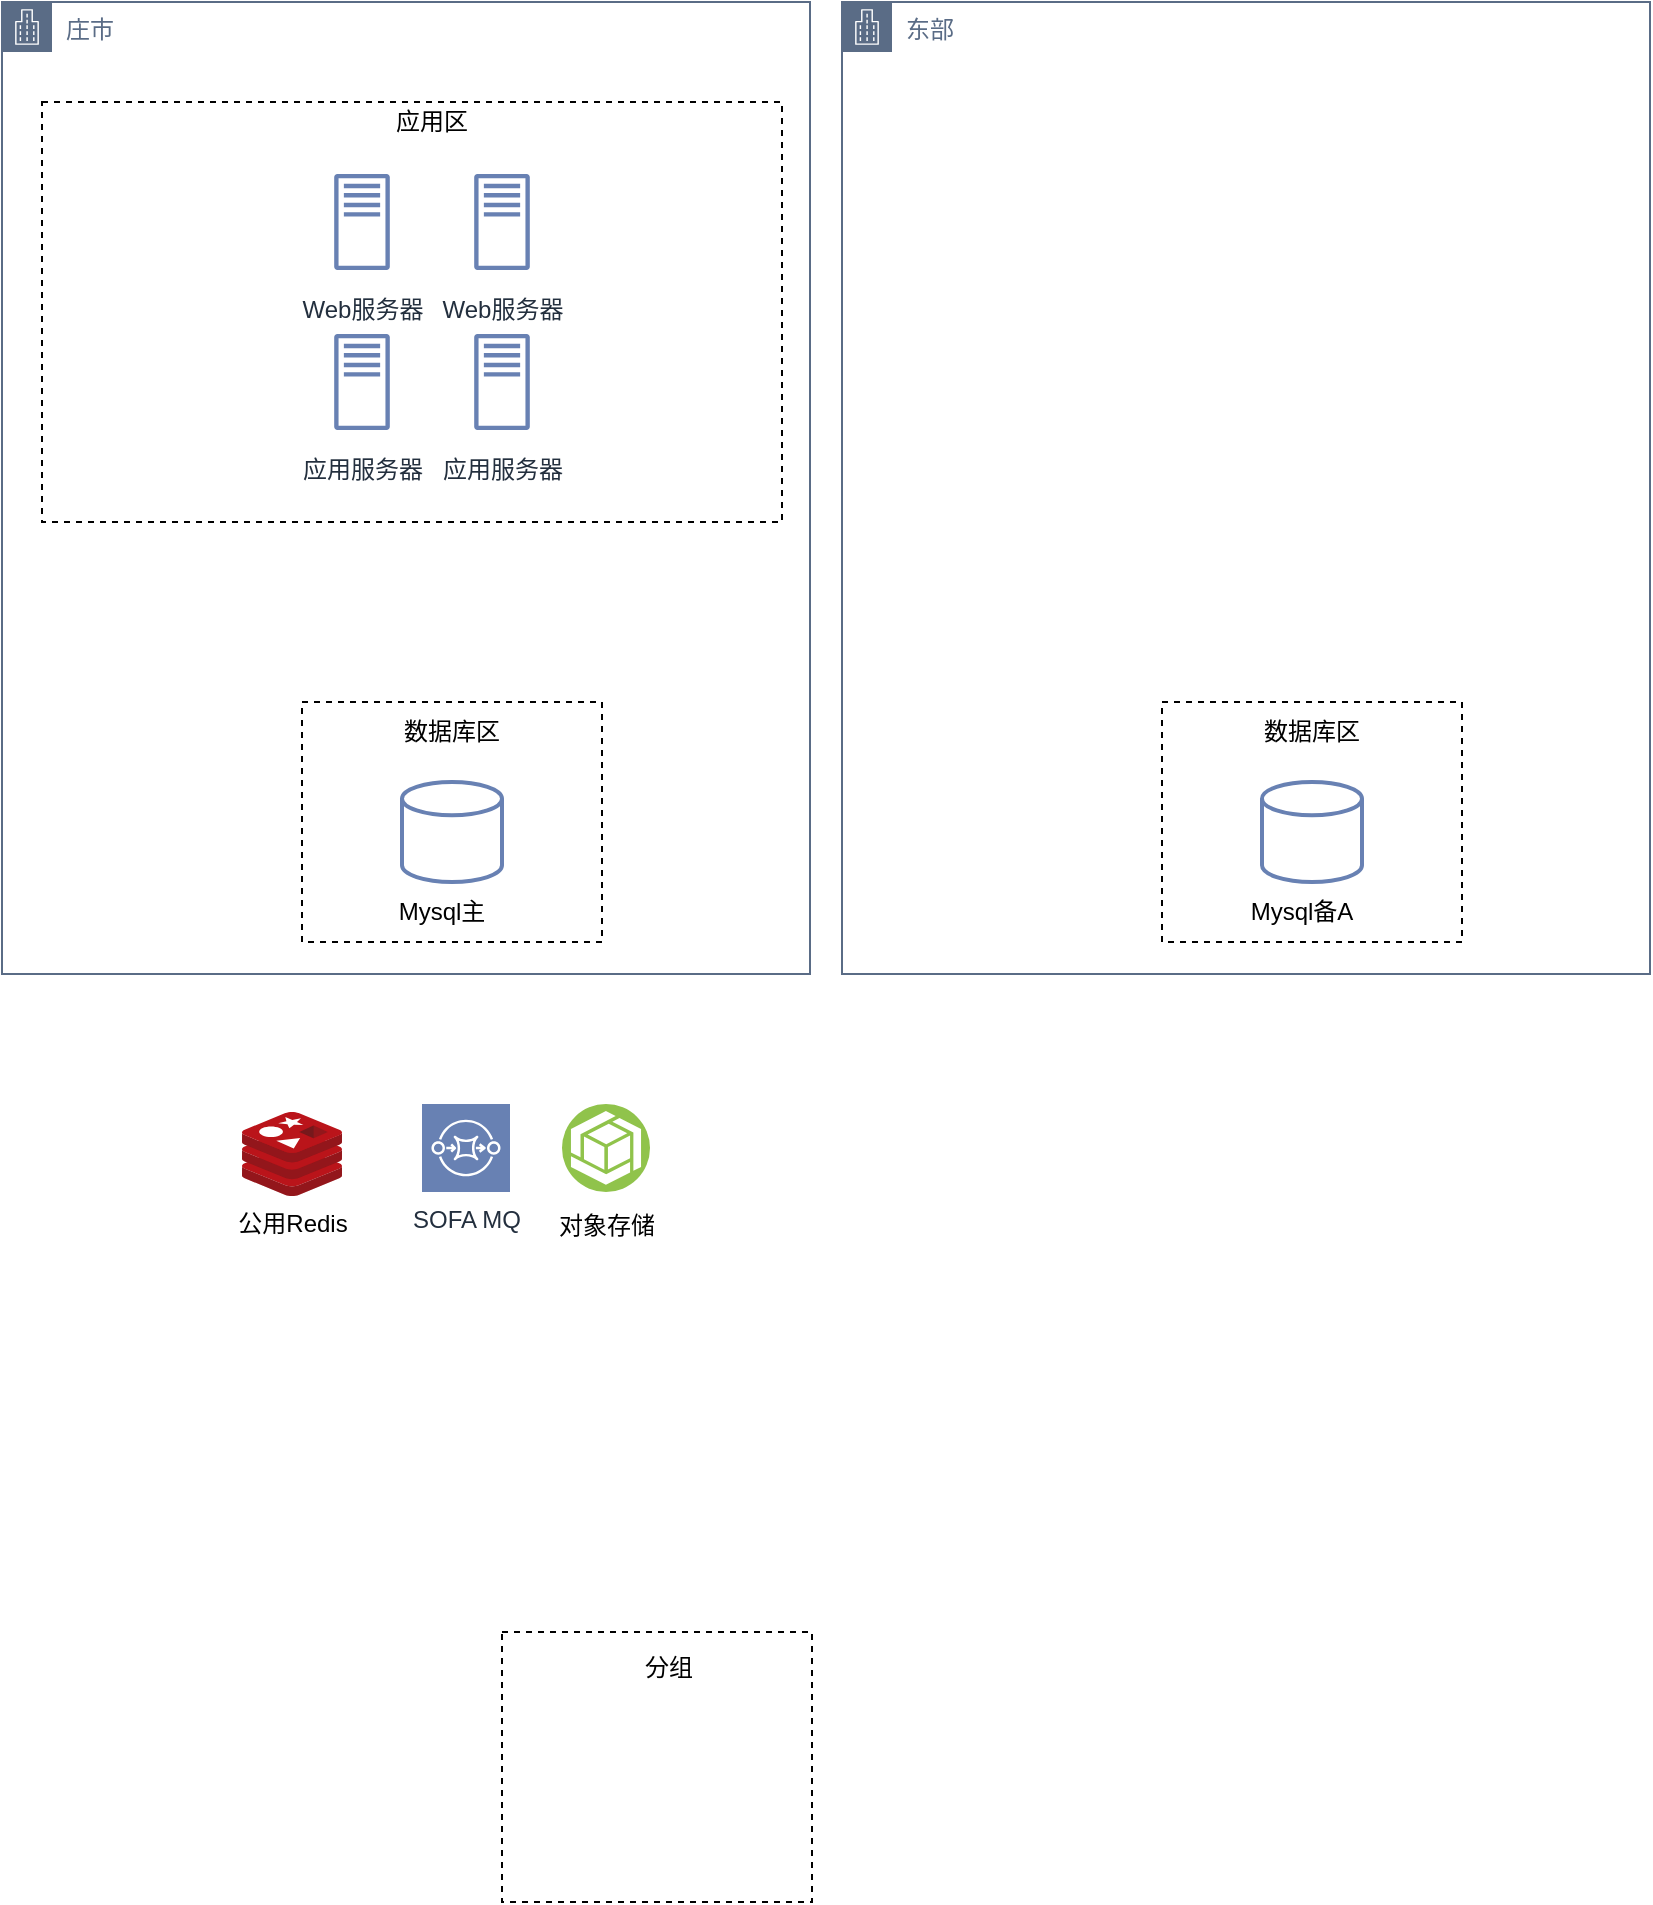 <mxfile version="20.2.3" type="github">
  <diagram id="CcIM93JlUoaoU_YlzvHH" name="第 1 页">
    <mxGraphModel dx="1026" dy="536" grid="1" gridSize="10" guides="1" tooltips="1" connect="1" arrows="1" fold="1" page="1" pageScale="1" pageWidth="827" pageHeight="1169" math="0" shadow="0">
      <root>
        <mxCell id="0" />
        <mxCell id="1" parent="0" />
        <mxCell id="viYdmMyLKB6Rh_eZadXJ-28" value="庄市" style="points=[[0,0],[0.25,0],[0.5,0],[0.75,0],[1,0],[1,0.25],[1,0.5],[1,0.75],[1,1],[0.75,1],[0.5,1],[0.25,1],[0,1],[0,0.75],[0,0.5],[0,0.25]];outlineConnect=0;gradientColor=none;html=1;whiteSpace=wrap;fontSize=12;fontStyle=0;shape=mxgraph.aws4.group;grIcon=mxgraph.aws4.group_corporate_data_center;strokeColor=#5A6C86;fillColor=none;verticalAlign=top;align=left;spacingLeft=30;fontColor=#5A6C86;dashed=0;container=1;pointerEvents=0;collapsible=0;recursiveResize=0;" parent="1" vertex="1">
          <mxGeometry x="120" y="175" width="404" height="486" as="geometry" />
        </mxCell>
        <mxCell id="viYdmMyLKB6Rh_eZadXJ-80" value="应用服务器" style="sketch=0;outlineConnect=0;fontColor=#232F3E;gradientColor=none;strokeColor=#6881B3;fillColor=#ffffff;dashed=0;verticalLabelPosition=bottom;verticalAlign=top;align=center;html=1;fontSize=12;fontStyle=0;aspect=fixed;shape=mxgraph.aws4.resourceIcon;resIcon=mxgraph.aws4.traditional_server;" parent="viYdmMyLKB6Rh_eZadXJ-28" vertex="1">
          <mxGeometry x="150" y="160" width="60" height="60" as="geometry" />
        </mxCell>
        <mxCell id="CV1-Nt1nDM4ZvjUMffHP-8" value="应用服务器" style="sketch=0;outlineConnect=0;fontColor=#232F3E;gradientColor=none;strokeColor=#6881B3;fillColor=#ffffff;dashed=0;verticalLabelPosition=bottom;verticalAlign=top;align=center;html=1;fontSize=12;fontStyle=0;aspect=fixed;shape=mxgraph.aws4.resourceIcon;resIcon=mxgraph.aws4.traditional_server;" vertex="1" parent="viYdmMyLKB6Rh_eZadXJ-28">
          <mxGeometry x="220" y="160" width="60" height="60" as="geometry" />
        </mxCell>
        <mxCell id="CV1-Nt1nDM4ZvjUMffHP-16" value="Web服务器" style="sketch=0;outlineConnect=0;fontColor=#232F3E;gradientColor=none;strokeColor=#6881B3;fillColor=#ffffff;dashed=0;verticalLabelPosition=bottom;verticalAlign=top;align=center;html=1;fontSize=12;fontStyle=0;aspect=fixed;shape=mxgraph.aws4.resourceIcon;resIcon=mxgraph.aws4.traditional_server;" vertex="1" parent="viYdmMyLKB6Rh_eZadXJ-28">
          <mxGeometry x="150" y="80" width="60" height="60" as="geometry" />
        </mxCell>
        <mxCell id="CV1-Nt1nDM4ZvjUMffHP-17" value="Web服务器" style="sketch=0;outlineConnect=0;fontColor=#232F3E;gradientColor=none;strokeColor=#6881B3;fillColor=#ffffff;dashed=0;verticalLabelPosition=bottom;verticalAlign=top;align=center;html=1;fontSize=12;fontStyle=0;aspect=fixed;shape=mxgraph.aws4.resourceIcon;resIcon=mxgraph.aws4.traditional_server;" vertex="1" parent="viYdmMyLKB6Rh_eZadXJ-28">
          <mxGeometry x="220" y="80" width="60" height="60" as="geometry" />
        </mxCell>
        <mxCell id="CV1-Nt1nDM4ZvjUMffHP-20" value="" style="group;fontColor=#000000;fillColor=none;gradientColor=none;" vertex="1" connectable="0" parent="viYdmMyLKB6Rh_eZadXJ-28">
          <mxGeometry x="20" y="60" width="370" height="200" as="geometry" />
        </mxCell>
        <mxCell id="CV1-Nt1nDM4ZvjUMffHP-21" value="" style="rounded=0;whiteSpace=wrap;html=1;fontSize=12;fontColor=#000000;fillColor=none;dashed=1;align=center;" vertex="1" parent="CV1-Nt1nDM4ZvjUMffHP-20">
          <mxGeometry y="-10" width="370" height="210" as="geometry" />
        </mxCell>
        <mxCell id="CV1-Nt1nDM4ZvjUMffHP-2" value="" style="group" vertex="1" connectable="0" parent="viYdmMyLKB6Rh_eZadXJ-28">
          <mxGeometry x="190" y="390" width="110" height="90" as="geometry" />
        </mxCell>
        <mxCell id="viYdmMyLKB6Rh_eZadXJ-81" value="" style="strokeWidth=2;html=1;shape=mxgraph.flowchart.database;whiteSpace=wrap;fillColor=#FFFFFF;strokeColor=#6881B3;" parent="CV1-Nt1nDM4ZvjUMffHP-2" vertex="1">
          <mxGeometry x="10" width="50" height="50" as="geometry" />
        </mxCell>
        <mxCell id="CV1-Nt1nDM4ZvjUMffHP-1" value="Mysql主" style="text;html=1;strokeColor=none;fillColor=none;align=center;verticalAlign=middle;whiteSpace=wrap;rounded=0;" vertex="1" parent="CV1-Nt1nDM4ZvjUMffHP-2">
          <mxGeometry y="50" width="60" height="30" as="geometry" />
        </mxCell>
        <mxCell id="CV1-Nt1nDM4ZvjUMffHP-37" value="" style="group" vertex="1" connectable="0" parent="CV1-Nt1nDM4ZvjUMffHP-2">
          <mxGeometry x="-40" y="-40" width="150" height="130" as="geometry" />
        </mxCell>
        <mxCell id="CV1-Nt1nDM4ZvjUMffHP-34" value="" style="group;fontColor=#000000;fillColor=none;gradientColor=none;" vertex="1" connectable="0" parent="CV1-Nt1nDM4ZvjUMffHP-37">
          <mxGeometry y="10" width="150" height="110" as="geometry" />
        </mxCell>
        <mxCell id="CV1-Nt1nDM4ZvjUMffHP-35" value="" style="rounded=0;whiteSpace=wrap;html=1;fontSize=12;fontColor=#000000;fillColor=none;dashed=1;align=center;" vertex="1" parent="CV1-Nt1nDM4ZvjUMffHP-34">
          <mxGeometry y="-10" width="150" height="120" as="geometry" />
        </mxCell>
        <mxCell id="CV1-Nt1nDM4ZvjUMffHP-36" value="数据库区" style="text;html=1;strokeColor=none;fillColor=none;align=center;verticalAlign=middle;whiteSpace=wrap;rounded=0;dashed=1;fontSize=12;fontColor=#000000;" vertex="1" parent="CV1-Nt1nDM4ZvjUMffHP-37">
          <mxGeometry x="30" width="90" height="30" as="geometry" />
        </mxCell>
        <mxCell id="viYdmMyLKB6Rh_eZadXJ-29" value="东部" style="points=[[0,0],[0.25,0],[0.5,0],[0.75,0],[1,0],[1,0.25],[1,0.5],[1,0.75],[1,1],[0.75,1],[0.5,1],[0.25,1],[0,1],[0,0.75],[0,0.5],[0,0.25]];outlineConnect=0;gradientColor=none;html=1;whiteSpace=wrap;fontSize=12;fontStyle=0;shape=mxgraph.aws4.group;grIcon=mxgraph.aws4.group_corporate_data_center;strokeColor=#5A6C86;fillColor=none;verticalAlign=top;align=left;spacingLeft=30;fontColor=#5A6C86;dashed=0;container=1;pointerEvents=0;collapsible=0;recursiveResize=0;" parent="1" vertex="1">
          <mxGeometry x="540" y="175" width="404" height="486" as="geometry" />
        </mxCell>
        <mxCell id="CV1-Nt1nDM4ZvjUMffHP-23" value="" style="group" vertex="1" connectable="0" parent="viYdmMyLKB6Rh_eZadXJ-29">
          <mxGeometry x="200" y="390" width="60" height="80" as="geometry" />
        </mxCell>
        <mxCell id="CV1-Nt1nDM4ZvjUMffHP-24" value="" style="strokeWidth=2;html=1;shape=mxgraph.flowchart.database;whiteSpace=wrap;fillColor=#FFFFFF;strokeColor=#6881B3;" vertex="1" parent="CV1-Nt1nDM4ZvjUMffHP-23">
          <mxGeometry x="10" width="50" height="50" as="geometry" />
        </mxCell>
        <mxCell id="CV1-Nt1nDM4ZvjUMffHP-25" value="Mysql备A" style="text;html=1;strokeColor=none;fillColor=none;align=center;verticalAlign=middle;whiteSpace=wrap;rounded=0;" vertex="1" parent="CV1-Nt1nDM4ZvjUMffHP-23">
          <mxGeometry y="50" width="60" height="30" as="geometry" />
        </mxCell>
        <mxCell id="CV1-Nt1nDM4ZvjUMffHP-45" value="" style="group" vertex="1" connectable="0" parent="viYdmMyLKB6Rh_eZadXJ-29">
          <mxGeometry x="160" y="350" width="150" height="130" as="geometry" />
        </mxCell>
        <mxCell id="CV1-Nt1nDM4ZvjUMffHP-46" value="" style="group;fontColor=#000000;fillColor=none;gradientColor=none;" vertex="1" connectable="0" parent="CV1-Nt1nDM4ZvjUMffHP-45">
          <mxGeometry y="10" width="150" height="110" as="geometry" />
        </mxCell>
        <mxCell id="CV1-Nt1nDM4ZvjUMffHP-47" value="" style="rounded=0;whiteSpace=wrap;html=1;fontSize=12;fontColor=#000000;fillColor=none;dashed=1;align=center;" vertex="1" parent="CV1-Nt1nDM4ZvjUMffHP-46">
          <mxGeometry y="-10" width="150" height="120" as="geometry" />
        </mxCell>
        <mxCell id="CV1-Nt1nDM4ZvjUMffHP-48" value="数据库区" style="text;html=1;strokeColor=none;fillColor=none;align=center;verticalAlign=middle;whiteSpace=wrap;rounded=0;dashed=1;fontSize=12;fontColor=#000000;" vertex="1" parent="CV1-Nt1nDM4ZvjUMffHP-45">
          <mxGeometry x="30" width="90" height="30" as="geometry" />
        </mxCell>
        <mxCell id="CV1-Nt1nDM4ZvjUMffHP-4" value="公用Redis" style="sketch=0;aspect=fixed;html=1;points=[];align=center;image;fontSize=12;image=img/lib/mscae/Cache_Redis_Product.svg;fillColor=#6881B3;" vertex="1" parent="1">
          <mxGeometry x="240" y="730" width="50" height="42" as="geometry" />
        </mxCell>
        <mxCell id="CV1-Nt1nDM4ZvjUMffHP-5" value="SOFA MQ" style="sketch=0;points=[[0,0,0],[0.25,0,0],[0.5,0,0],[0.75,0,0],[1,0,0],[0,1,0],[0.25,1,0],[0.5,1,0],[0.75,1,0],[1,1,0],[0,0.25,0],[0,0.5,0],[0,0.75,0],[1,0.25,0],[1,0.5,0],[1,0.75,0]];outlineConnect=0;fontColor=#232F3E;gradientColor=none;gradientDirection=north;fillColor=#6881B3;strokeColor=#ffffff;dashed=0;verticalLabelPosition=bottom;verticalAlign=top;align=center;html=1;fontSize=12;fontStyle=0;aspect=fixed;shape=mxgraph.aws4.resourceIcon;resIcon=mxgraph.aws4.sqs;" vertex="1" parent="1">
          <mxGeometry x="330" y="726" width="44" height="44" as="geometry" />
        </mxCell>
        <mxCell id="CV1-Nt1nDM4ZvjUMffHP-6" value="&lt;font color=&quot;#000000&quot;&gt;对象存储&lt;/font&gt;" style="aspect=fixed;perimeter=ellipsePerimeter;html=1;align=center;shadow=0;dashed=0;fontColor=#4277BB;labelBackgroundColor=#ffffff;fontSize=12;spacingTop=3;image;image=img/lib/ibm/vpc/ObjectStorage.svg;fillColor=#6881B3;gradientColor=none;" vertex="1" parent="1">
          <mxGeometry x="400" y="726" width="44" height="44" as="geometry" />
        </mxCell>
        <mxCell id="CV1-Nt1nDM4ZvjUMffHP-13" value="" style="group;fontColor=#000000;fillColor=none;gradientColor=none;" vertex="1" connectable="0" parent="1">
          <mxGeometry x="370" y="990" width="155" height="135" as="geometry" />
        </mxCell>
        <mxCell id="CV1-Nt1nDM4ZvjUMffHP-14" value="" style="rounded=0;whiteSpace=wrap;html=1;fontSize=12;fontColor=#000000;fillColor=none;dashed=1;align=center;" vertex="1" parent="CV1-Nt1nDM4ZvjUMffHP-13">
          <mxGeometry width="155" height="135" as="geometry" />
        </mxCell>
        <mxCell id="CV1-Nt1nDM4ZvjUMffHP-15" value="分组" style="text;html=1;strokeColor=none;fillColor=none;align=center;verticalAlign=middle;whiteSpace=wrap;rounded=0;dashed=1;fontSize=12;fontColor=#000000;" vertex="1" parent="CV1-Nt1nDM4ZvjUMffHP-13">
          <mxGeometry x="37.46" width="92.54" height="36.82" as="geometry" />
        </mxCell>
        <mxCell id="CV1-Nt1nDM4ZvjUMffHP-22" value="应用区" style="text;html=1;strokeColor=none;fillColor=none;align=center;verticalAlign=middle;whiteSpace=wrap;rounded=0;dashed=1;fontSize=12;fontColor=#000000;" vertex="1" parent="1">
          <mxGeometry x="290" y="210" width="90" height="50" as="geometry" />
        </mxCell>
      </root>
    </mxGraphModel>
  </diagram>
</mxfile>
